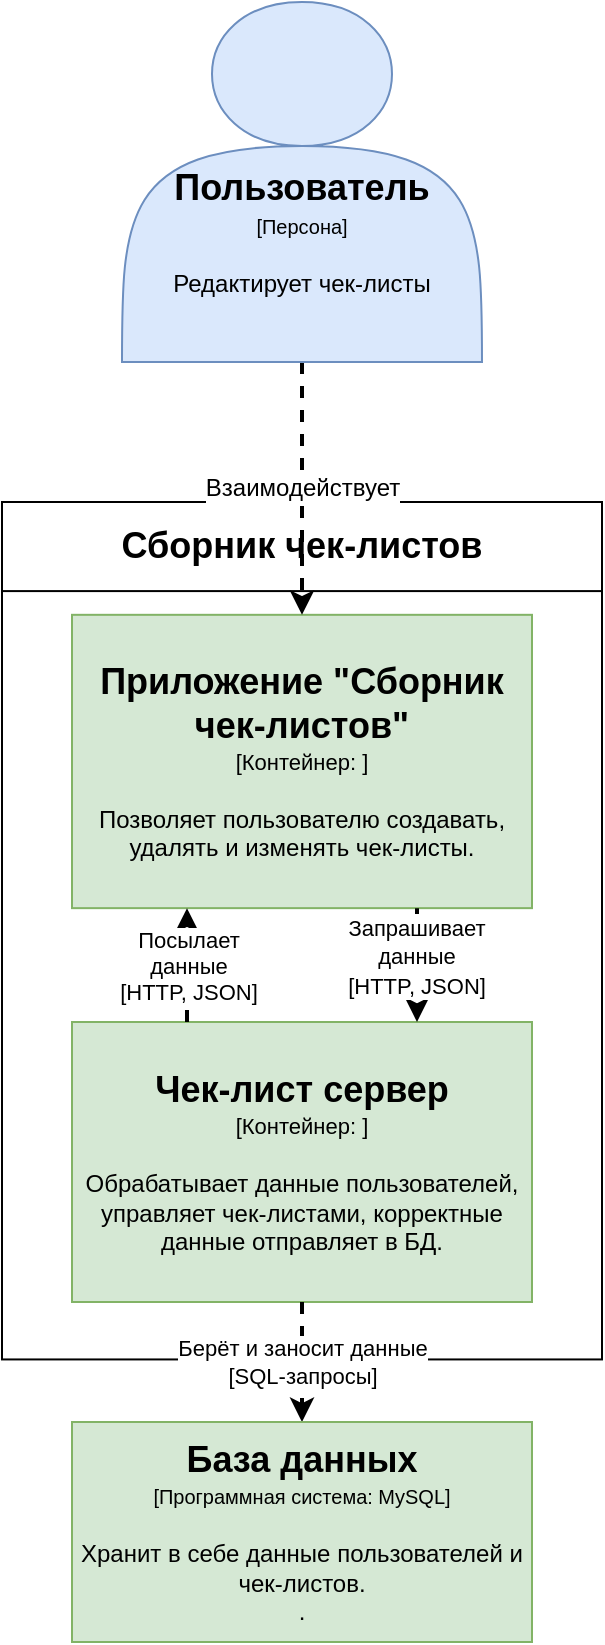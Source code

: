 <mxfile version="13.7.9" type="device"><diagram id="LKbl59Wxj6-I2dOmfFXZ" name="Page-1"><mxGraphModel dx="868" dy="510" grid="1" gridSize="10" guides="1" tooltips="1" connect="1" arrows="1" fold="1" page="1" pageScale="1" pageWidth="850" pageHeight="1100" math="0" shadow="0"><root><mxCell id="0"/><mxCell id="1" parent="0"/><mxCell id="no0ji6hjgd8IN9LN7iAC-1" value="" style="group" parent="1" vertex="1" connectable="0"><mxGeometry x="580" y="490" width="300" height="440" as="geometry"/></mxCell><mxCell id="no0ji6hjgd8IN9LN7iAC-2" value="" style="group" parent="no0ji6hjgd8IN9LN7iAC-1" vertex="1" connectable="0"><mxGeometry width="300" height="440" as="geometry"/></mxCell><mxCell id="no0ji6hjgd8IN9LN7iAC-3" value="" style="rounded=0;whiteSpace=wrap;html=1;" parent="no0ji6hjgd8IN9LN7iAC-2" vertex="1"><mxGeometry width="300" height="428.718" as="geometry"/></mxCell><mxCell id="no0ji6hjgd8IN9LN7iAC-4" value="&lt;b style=&quot;font-size: 18px&quot;&gt;Сборник чек-листов&lt;/b&gt;" style="rounded=0;whiteSpace=wrap;html=1;" parent="no0ji6hjgd8IN9LN7iAC-2" vertex="1"><mxGeometry width="300" height="44.543" as="geometry"/></mxCell><mxCell id="no0ji6hjgd8IN9LN7iAC-5" value="&lt;div&gt;&lt;b style=&quot;font-size: 18px&quot;&gt;Приложение &quot;Сборник чек-листов&quot;&lt;/b&gt;&lt;br&gt;&lt;/div&gt;&lt;div&gt;&lt;font style=&quot;font-size: 11px&quot;&gt;[&lt;/font&gt;&lt;font style=&quot;font-size: 11px&quot;&gt;&lt;span class=&quot;tlid-translation translation&quot; lang=&quot;ru&quot;&gt;&lt;span title=&quot;&quot; class=&quot;&quot;&gt;Контейнер: ]&lt;/span&gt;&lt;/span&gt;&lt;/font&gt;&lt;/div&gt;&lt;div&gt;&lt;font style=&quot;font-size: 10px&quot;&gt;&lt;br&gt;&lt;/font&gt;&lt;/div&gt;&lt;div&gt;Позволяет пользователю создавать, удалять и изменять чек-листы.&lt;br&gt;&lt;/div&gt;" style="rounded=0;whiteSpace=wrap;html=1;fillColor=#d5e8d4;strokeColor=#82b366;" parent="no0ji6hjgd8IN9LN7iAC-2" vertex="1"><mxGeometry x="35" y="56.41" width="230" height="146.667" as="geometry"/></mxCell><mxCell id="no0ji6hjgd8IN9LN7iAC-6" value="&lt;div&gt;&lt;span style=&quot;font-size: 18px&quot;&gt;&lt;b&gt;Чек-лист сервер&lt;/b&gt;&lt;/span&gt;&lt;/div&gt;&lt;div&gt;&lt;font style=&quot;font-size: 11px&quot;&gt;[&lt;/font&gt;&lt;font style=&quot;font-size: 11px&quot;&gt;&lt;span class=&quot;tlid-translation translation&quot; lang=&quot;ru&quot;&gt;&lt;span title=&quot;&quot; class=&quot;&quot;&gt;Контейнер: &lt;/span&gt;&lt;/span&gt;&lt;/font&gt;&lt;font style=&quot;font-size: 11px&quot;&gt;&lt;span class=&quot;tlid-translation translation&quot; lang=&quot;ru&quot;&gt;&lt;span title=&quot;&quot; class=&quot;&quot;&gt;]&lt;/span&gt;&lt;/span&gt;&lt;/font&gt;&lt;/div&gt;&lt;div&gt;&lt;font style=&quot;font-size: 10px&quot;&gt;&lt;br&gt;&lt;/font&gt;&lt;/div&gt;&lt;div&gt;Обрабатывает данные пользователей, управляет чек-листами, корректные данные отправляет в БД.&lt;br&gt;&lt;/div&gt;" style="rounded=0;whiteSpace=wrap;html=1;fillColor=#d5e8d4;strokeColor=#82b366;" parent="no0ji6hjgd8IN9LN7iAC-2" vertex="1"><mxGeometry x="35" y="260" width="230" height="140" as="geometry"/></mxCell><mxCell id="no0ji6hjgd8IN9LN7iAC-7" style="edgeStyle=orthogonalEdgeStyle;rounded=0;orthogonalLoop=1;jettySize=auto;html=1;exitX=0.75;exitY=1;exitDx=0;exitDy=0;entryX=0.75;entryY=0;entryDx=0;entryDy=0;dashed=1;strokeWidth=2;" parent="no0ji6hjgd8IN9LN7iAC-2" source="no0ji6hjgd8IN9LN7iAC-5" target="no0ji6hjgd8IN9LN7iAC-6" edge="1"><mxGeometry relative="1" as="geometry"/></mxCell><mxCell id="no0ji6hjgd8IN9LN7iAC-8" value="&lt;div&gt;&lt;font style=&quot;font-size: 11px&quot;&gt;Запрашивает&lt;/font&gt;&lt;/div&gt;&lt;div&gt;&lt;font style=&quot;font-size: 11px&quot;&gt; данные&lt;/font&gt;&lt;/div&gt;&lt;div&gt;&lt;font style=&quot;font-size: 11px&quot;&gt;&lt;font style=&quot;font-size: 11px&quot; size=&quot;3&quot;&gt;[&lt;/font&gt;HTTP&lt;font style=&quot;font-size: 11px&quot; size=&quot;3&quot;&gt;, JSON]&lt;/font&gt;&lt;/font&gt;&lt;/div&gt;" style="text;html=1;align=center;verticalAlign=middle;resizable=0;points=[];labelBackgroundColor=#ffffff;" parent="no0ji6hjgd8IN9LN7iAC-7" vertex="1" connectable="0"><mxGeometry x="0.15" y="-1" relative="1" as="geometry"><mxPoint y="-9" as="offset"/></mxGeometry></mxCell><mxCell id="no0ji6hjgd8IN9LN7iAC-9" value="&lt;div&gt;&lt;font style=&quot;font-size: 11px&quot;&gt;Посылает&lt;/font&gt;&lt;/div&gt;&lt;div&gt;&lt;font style=&quot;font-size: 11px&quot; size=&quot;3&quot;&gt;данные&lt;br&gt;&lt;/font&gt;&lt;/div&gt;&lt;div&gt;&lt;font style=&quot;font-size: 11px&quot; size=&quot;3&quot;&gt;[HTTP, JSON]&lt;br&gt;&lt;/font&gt;&lt;/div&gt;" style="edgeStyle=orthogonalEdgeStyle;rounded=0;orthogonalLoop=1;jettySize=auto;html=1;exitX=0.25;exitY=0;exitDx=0;exitDy=0;entryX=0.25;entryY=1;entryDx=0;entryDy=0;dashed=1;strokeWidth=2;" parent="no0ji6hjgd8IN9LN7iAC-2" source="no0ji6hjgd8IN9LN7iAC-6" target="no0ji6hjgd8IN9LN7iAC-5" edge="1"><mxGeometry relative="1" as="geometry"/></mxCell><mxCell id="no0ji6hjgd8IN9LN7iAC-10" value="&lt;div&gt;Берёт и заносит данные&lt;/div&gt;&lt;div&gt;[SQL-запросы]&lt;br&gt;&lt;/div&gt;" style="edgeStyle=orthogonalEdgeStyle;rounded=0;orthogonalLoop=1;jettySize=auto;html=1;dashed=1;strokeWidth=2;exitX=0.5;exitY=1;exitDx=0;exitDy=0;" parent="1" source="no0ji6hjgd8IN9LN7iAC-6" target="no0ji6hjgd8IN9LN7iAC-13" edge="1"><mxGeometry relative="1" as="geometry"><mxPoint x="360" y="740" as="sourcePoint"/></mxGeometry></mxCell><mxCell id="no0ji6hjgd8IN9LN7iAC-13" value="&lt;div&gt;&lt;b&gt;&lt;font style=&quot;font-size: 18px&quot;&gt;База данных&lt;/font&gt;&lt;/b&gt;&lt;br&gt;&lt;/div&gt;&lt;div&gt;&lt;font style=&quot;font-size: 10px&quot;&gt;[&lt;/font&gt;&lt;font style=&quot;font-size: 10px&quot;&gt;&lt;span class=&quot;tlid-translation translation&quot; lang=&quot;ru&quot;&gt;&lt;span title=&quot;&quot; class=&quot;&quot;&gt;Программная система: MySQL&lt;/span&gt;&lt;/span&gt;]&lt;/font&gt;&lt;/div&gt;&lt;div&gt;&lt;font style=&quot;font-size: 10px&quot;&gt;&lt;br&gt;&lt;/font&gt;&lt;/div&gt;Хранит в себе данные пользователей и чек-листов.&lt;div&gt;.&lt;br&gt;&lt;/div&gt;" style="rounded=0;whiteSpace=wrap;html=1;fillColor=#d5e8d4;strokeColor=#82b366;" parent="1" vertex="1"><mxGeometry x="615" y="950" width="230" height="110" as="geometry"/></mxCell><mxCell id="54_GWvuoZfxJihkWq8K8-3" value="&lt;font style=&quot;font-size: 12px&quot;&gt;Взаимодействует&lt;/font&gt;" style="edgeStyle=orthogonalEdgeStyle;rounded=0;orthogonalLoop=1;jettySize=auto;html=1;exitX=0.5;exitY=1;exitDx=0;exitDy=0;dashed=1;strokeWidth=2;" edge="1" parent="1" source="54_GWvuoZfxJihkWq8K8-4" target="no0ji6hjgd8IN9LN7iAC-5"><mxGeometry relative="1" as="geometry"/></mxCell><mxCell id="54_GWvuoZfxJihkWq8K8-4" value="&lt;div&gt;&lt;br&gt;&lt;/div&gt;&lt;div&gt;&lt;br&gt;&lt;/div&gt;&lt;div&gt;&lt;b&gt;&lt;font style=&quot;font-size: 18px&quot;&gt;&lt;br&gt;&lt;/font&gt;&lt;/b&gt;&lt;/div&gt;&lt;div&gt;&lt;b&gt;&lt;font style=&quot;font-size: 18px&quot;&gt;Пользователь&lt;br&gt;&lt;/font&gt;&lt;/b&gt;&lt;/div&gt;&lt;div&gt;&lt;font style=&quot;font-size: 10px&quot;&gt;[Персона]&lt;/font&gt;&lt;/div&gt;&lt;div&gt;&lt;font style=&quot;font-size: 10px&quot;&gt;&lt;br&gt;&lt;/font&gt;&lt;/div&gt;&lt;div&gt;Редактирует чек-листы&lt;br&gt;&lt;/div&gt;" style="shape=actor;whiteSpace=wrap;html=1;fillColor=#dae8fc;strokeColor=#6c8ebf;" vertex="1" parent="1"><mxGeometry x="640" y="240" width="180" height="180" as="geometry"/></mxCell></root></mxGraphModel></diagram></mxfile>